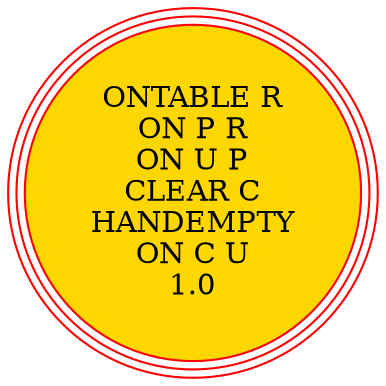 digraph {
"ONTABLE R\nON P R\nON U P\nCLEAR C\nHANDEMPTY\nON C U\n1.0\n" [shape=circle, style=filled color=red, fillcolor=gold, peripheries=3];
"ONTABLE R\nON P R\nON U P\nCLEAR C\nHANDEMPTY\nON C U\n1.0\n" [shape=circle, style=filled color=red, fillcolor=gold, peripheries=3];
}
